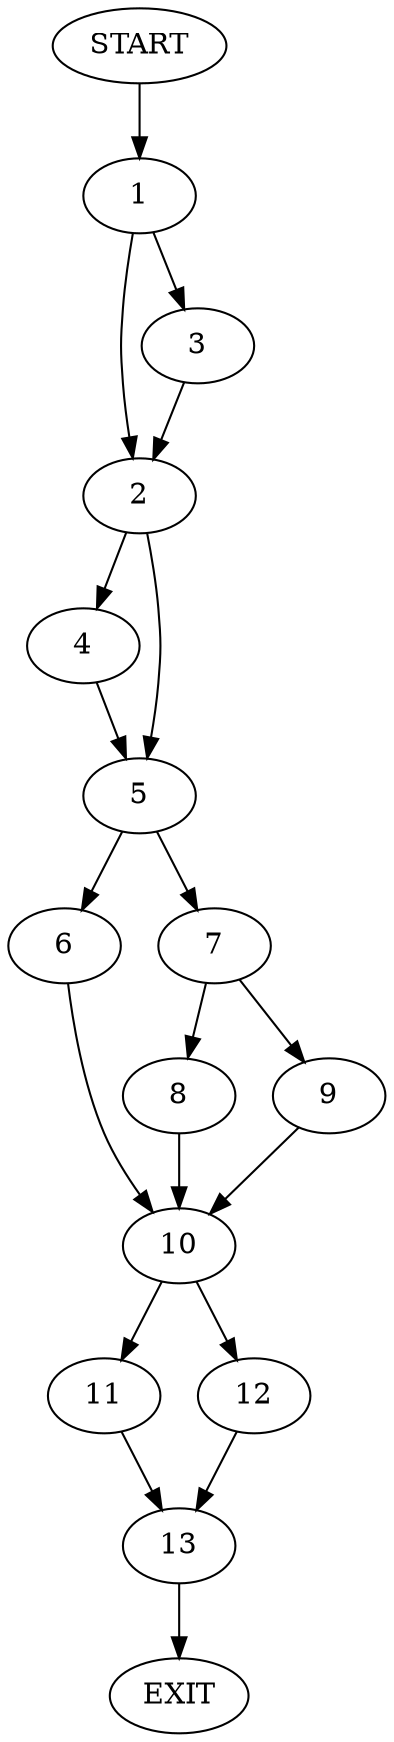 digraph {
0 [label="START"]
14 [label="EXIT"]
0 -> 1
1 -> 2
1 -> 3
2 -> 4
2 -> 5
3 -> 2
4 -> 5
5 -> 6
5 -> 7
7 -> 8
7 -> 9
6 -> 10
10 -> 11
10 -> 12
8 -> 10
9 -> 10
12 -> 13
11 -> 13
13 -> 14
}
